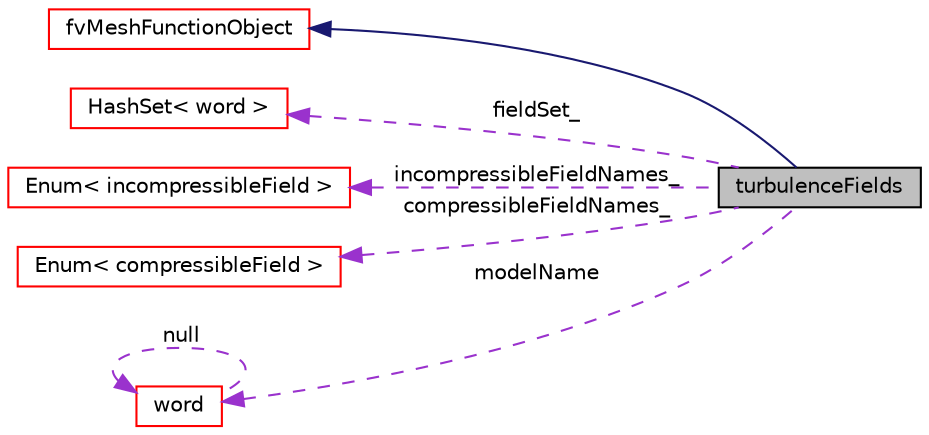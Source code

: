 digraph "turbulenceFields"
{
  bgcolor="transparent";
  edge [fontname="Helvetica",fontsize="10",labelfontname="Helvetica",labelfontsize="10"];
  node [fontname="Helvetica",fontsize="10",shape=record];
  rankdir="LR";
  Node1 [label="turbulenceFields",height=0.2,width=0.4,color="black", fillcolor="grey75", style="filled" fontcolor="black"];
  Node2 -> Node1 [dir="back",color="midnightblue",fontsize="10",style="solid",fontname="Helvetica"];
  Node2 [label="fvMeshFunctionObject",height=0.2,width=0.4,color="red",URL="$classFoam_1_1functionObjects_1_1fvMeshFunctionObject.html",tooltip="Specialization of Foam::functionObject for an Foam::fvMesh, providing a reference to the Foam::fvMesh..."];
  Node3 -> Node1 [dir="back",color="darkorchid3",fontsize="10",style="dashed",label=" fieldSet_" ,fontname="Helvetica"];
  Node3 [label="HashSet\< word \>",height=0.2,width=0.4,color="red",URL="$classFoam_1_1HashSet.html"];
  Node4 -> Node1 [dir="back",color="darkorchid3",fontsize="10",style="dashed",label=" incompressibleFieldNames_" ,fontname="Helvetica"];
  Node4 [label="Enum\< incompressibleField \>",height=0.2,width=0.4,color="red",URL="$classFoam_1_1Enum.html"];
  Node5 -> Node1 [dir="back",color="darkorchid3",fontsize="10",style="dashed",label=" compressibleFieldNames_" ,fontname="Helvetica"];
  Node5 [label="Enum\< compressibleField \>",height=0.2,width=0.4,color="red",URL="$classFoam_1_1Enum.html"];
  Node6 -> Node1 [dir="back",color="darkorchid3",fontsize="10",style="dashed",label=" modelName" ,fontname="Helvetica"];
  Node6 [label="word",height=0.2,width=0.4,color="red",URL="$classFoam_1_1word.html",tooltip="A class for handling words, derived from Foam::string. "];
  Node6 -> Node6 [dir="back",color="darkorchid3",fontsize="10",style="dashed",label=" null" ,fontname="Helvetica"];
}
